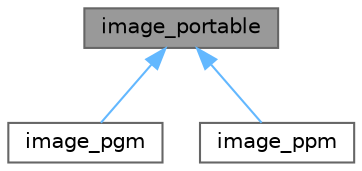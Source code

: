 digraph "image_portable"
{
 // LATEX_PDF_SIZE
  bgcolor="transparent";
  edge [fontname=Helvetica,fontsize=10,labelfontname=Helvetica,labelfontsize=10];
  node [fontname=Helvetica,fontsize=10,shape=box,height=0.2,width=0.4];
  Node1 [id="Node000001",label="image_portable",height=0.2,width=0.4,color="gray40", fillcolor="grey60", style="filled", fontcolor="black",tooltip="Base class for portable image formats. This class provides an interface for reading and writing porta..."];
  Node1 -> Node2 [id="edge1_Node000001_Node000002",dir="back",color="steelblue1",style="solid",tooltip=" "];
  Node2 [id="Node000002",label="image_pgm",height=0.2,width=0.4,color="gray40", fillcolor="white", style="filled",URL="$classimage__pgm.html",tooltip="The image_pgm class provides methods to read and write PGM images with various bit depths."];
  Node1 -> Node3 [id="edge2_Node000001_Node000003",dir="back",color="steelblue1",style="solid",tooltip=" "];
  Node3 [id="Node000003",label="image_ppm",height=0.2,width=0.4,color="gray40", fillcolor="white", style="filled",URL="$classimage__ppm.html",tooltip="This class represents a PPM image and provides methods to read and write PPM images,..."];
}
